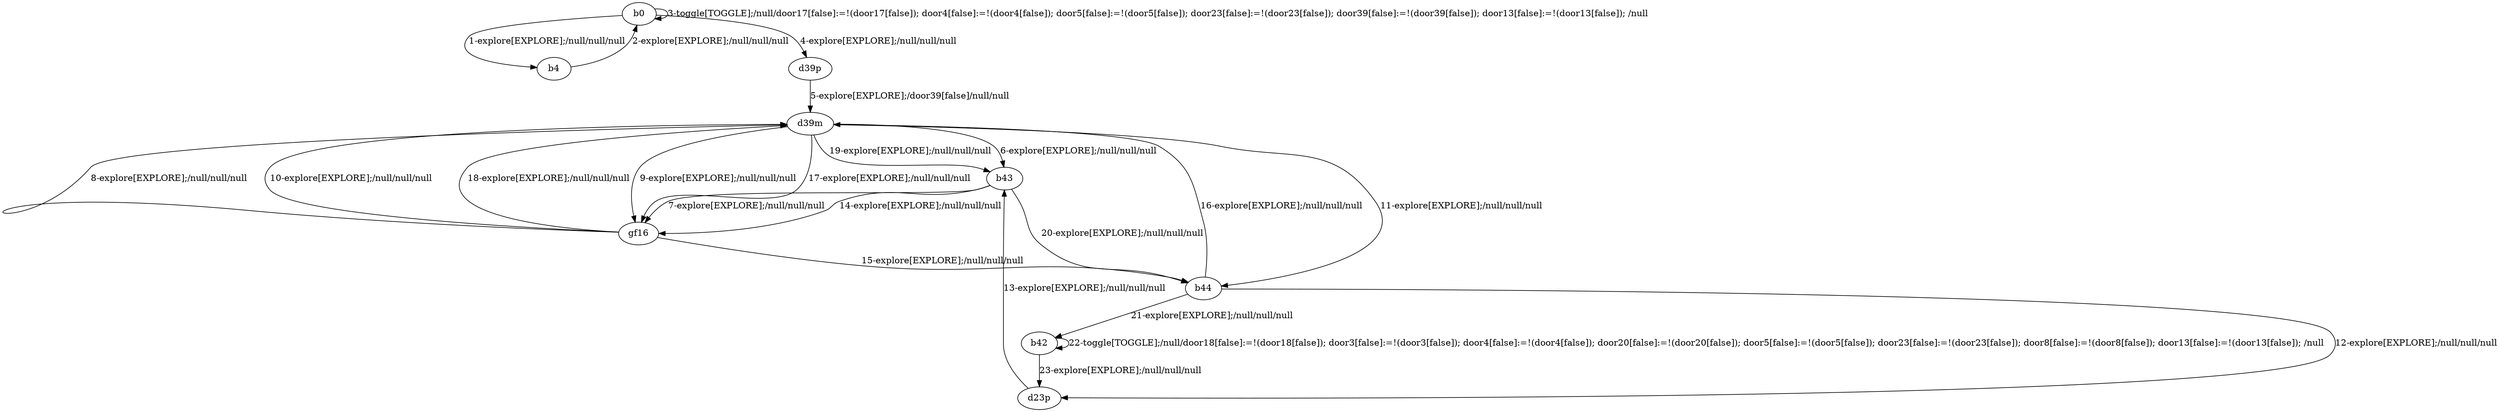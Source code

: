 # Total number of goals covered by this test: 4
# b43 --> b44
# b42 --> b42
# b44 --> b42
# b44 --> d39m

digraph g {
"b0" -> "b4" [label = "1-explore[EXPLORE];/null/null/null"];
"b4" -> "b0" [label = "2-explore[EXPLORE];/null/null/null"];
"b0" -> "b0" [label = "3-toggle[TOGGLE];/null/door17[false]:=!(door17[false]); door4[false]:=!(door4[false]); door5[false]:=!(door5[false]); door23[false]:=!(door23[false]); door39[false]:=!(door39[false]); door13[false]:=!(door13[false]); /null"];
"b0" -> "d39p" [label = "4-explore[EXPLORE];/null/null/null"];
"d39p" -> "d39m" [label = "5-explore[EXPLORE];/door39[false]/null/null"];
"d39m" -> "b43" [label = "6-explore[EXPLORE];/null/null/null"];
"b43" -> "gf16" [label = "7-explore[EXPLORE];/null/null/null"];
"gf16" -> "d39m" [label = "8-explore[EXPLORE];/null/null/null"];
"d39m" -> "gf16" [label = "9-explore[EXPLORE];/null/null/null"];
"gf16" -> "d39m" [label = "10-explore[EXPLORE];/null/null/null"];
"d39m" -> "b44" [label = "11-explore[EXPLORE];/null/null/null"];
"b44" -> "d23p" [label = "12-explore[EXPLORE];/null/null/null"];
"d23p" -> "b43" [label = "13-explore[EXPLORE];/null/null/null"];
"b43" -> "gf16" [label = "14-explore[EXPLORE];/null/null/null"];
"gf16" -> "b44" [label = "15-explore[EXPLORE];/null/null/null"];
"b44" -> "d39m" [label = "16-explore[EXPLORE];/null/null/null"];
"d39m" -> "gf16" [label = "17-explore[EXPLORE];/null/null/null"];
"gf16" -> "d39m" [label = "18-explore[EXPLORE];/null/null/null"];
"d39m" -> "b43" [label = "19-explore[EXPLORE];/null/null/null"];
"b43" -> "b44" [label = "20-explore[EXPLORE];/null/null/null"];
"b44" -> "b42" [label = "21-explore[EXPLORE];/null/null/null"];
"b42" -> "b42" [label = "22-toggle[TOGGLE];/null/door18[false]:=!(door18[false]); door3[false]:=!(door3[false]); door4[false]:=!(door4[false]); door20[false]:=!(door20[false]); door5[false]:=!(door5[false]); door23[false]:=!(door23[false]); door8[false]:=!(door8[false]); door13[false]:=!(door13[false]); /null"];
"b42" -> "d23p" [label = "23-explore[EXPLORE];/null/null/null"];
}